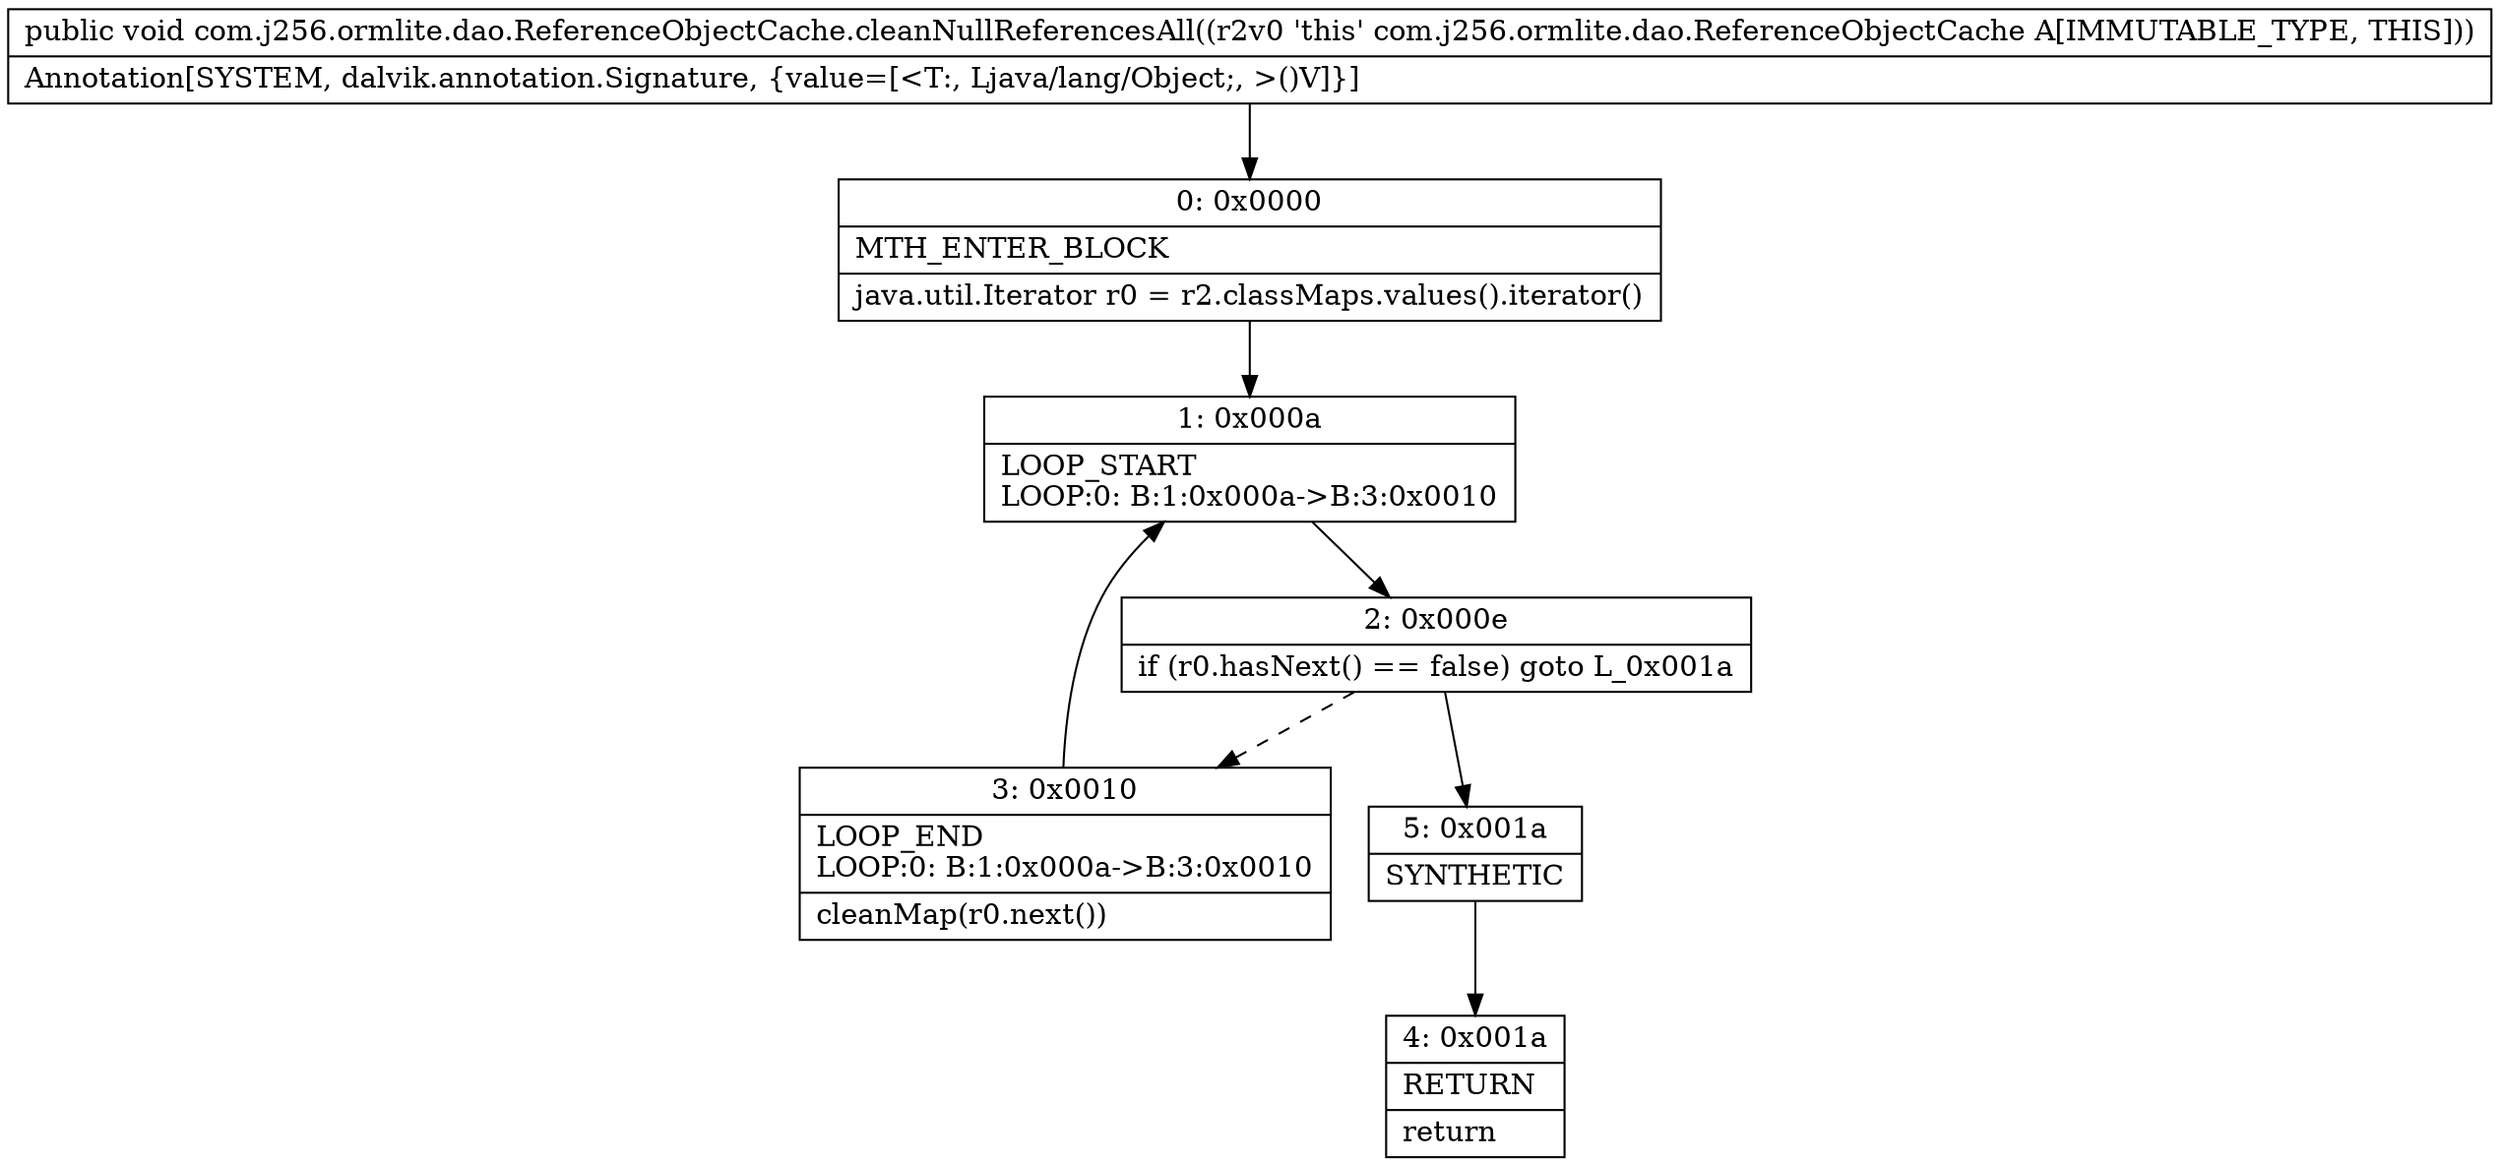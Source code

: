 digraph "CFG forcom.j256.ormlite.dao.ReferenceObjectCache.cleanNullReferencesAll()V" {
Node_0 [shape=record,label="{0\:\ 0x0000|MTH_ENTER_BLOCK\l|java.util.Iterator r0 = r2.classMaps.values().iterator()\l}"];
Node_1 [shape=record,label="{1\:\ 0x000a|LOOP_START\lLOOP:0: B:1:0x000a\-\>B:3:0x0010\l}"];
Node_2 [shape=record,label="{2\:\ 0x000e|if (r0.hasNext() == false) goto L_0x001a\l}"];
Node_3 [shape=record,label="{3\:\ 0x0010|LOOP_END\lLOOP:0: B:1:0x000a\-\>B:3:0x0010\l|cleanMap(r0.next())\l}"];
Node_4 [shape=record,label="{4\:\ 0x001a|RETURN\l|return\l}"];
Node_5 [shape=record,label="{5\:\ 0x001a|SYNTHETIC\l}"];
MethodNode[shape=record,label="{public void com.j256.ormlite.dao.ReferenceObjectCache.cleanNullReferencesAll((r2v0 'this' com.j256.ormlite.dao.ReferenceObjectCache A[IMMUTABLE_TYPE, THIS]))  | Annotation[SYSTEM, dalvik.annotation.Signature, \{value=[\<T:, Ljava\/lang\/Object;, \>()V]\}]\l}"];
MethodNode -> Node_0;
Node_0 -> Node_1;
Node_1 -> Node_2;
Node_2 -> Node_3[style=dashed];
Node_2 -> Node_5;
Node_3 -> Node_1;
Node_5 -> Node_4;
}

